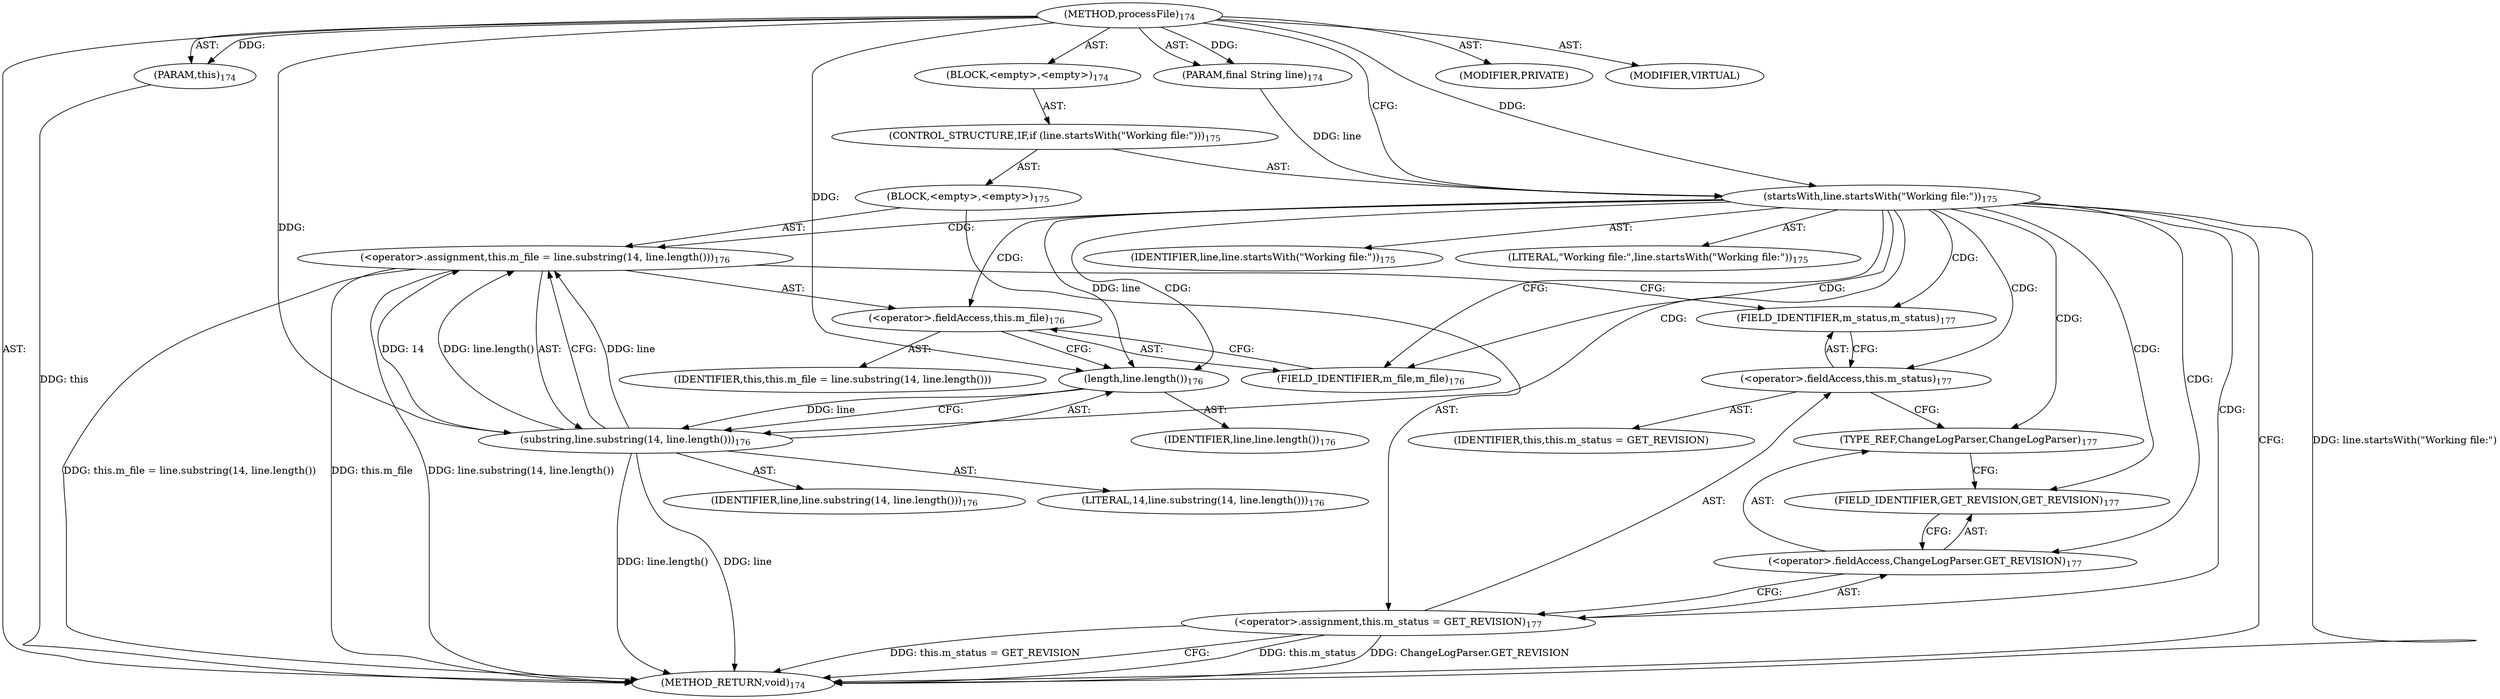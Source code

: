 digraph "processFile" {  
"111669149699" [label = <(METHOD,processFile)<SUB>174</SUB>> ]
"115964116999" [label = <(PARAM,this)<SUB>174</SUB>> ]
"115964117000" [label = <(PARAM,final String line)<SUB>174</SUB>> ]
"25769803790" [label = <(BLOCK,&lt;empty&gt;,&lt;empty&gt;)<SUB>174</SUB>> ]
"47244640267" [label = <(CONTROL_STRUCTURE,IF,if (line.startsWith(&quot;Working file:&quot;)))<SUB>175</SUB>> ]
"30064771130" [label = <(startsWith,line.startsWith(&quot;Working file:&quot;))<SUB>175</SUB>> ]
"68719476782" [label = <(IDENTIFIER,line,line.startsWith(&quot;Working file:&quot;))<SUB>175</SUB>> ]
"90194313222" [label = <(LITERAL,&quot;Working file:&quot;,line.startsWith(&quot;Working file:&quot;))<SUB>175</SUB>> ]
"25769803791" [label = <(BLOCK,&lt;empty&gt;,&lt;empty&gt;)<SUB>175</SUB>> ]
"30064771131" [label = <(&lt;operator&gt;.assignment,this.m_file = line.substring(14, line.length()))<SUB>176</SUB>> ]
"30064771132" [label = <(&lt;operator&gt;.fieldAccess,this.m_file)<SUB>176</SUB>> ]
"68719476783" [label = <(IDENTIFIER,this,this.m_file = line.substring(14, line.length()))> ]
"55834574867" [label = <(FIELD_IDENTIFIER,m_file,m_file)<SUB>176</SUB>> ]
"30064771133" [label = <(substring,line.substring(14, line.length()))<SUB>176</SUB>> ]
"68719476784" [label = <(IDENTIFIER,line,line.substring(14, line.length()))<SUB>176</SUB>> ]
"90194313223" [label = <(LITERAL,14,line.substring(14, line.length()))<SUB>176</SUB>> ]
"30064771134" [label = <(length,line.length())<SUB>176</SUB>> ]
"68719476785" [label = <(IDENTIFIER,line,line.length())<SUB>176</SUB>> ]
"30064771135" [label = <(&lt;operator&gt;.assignment,this.m_status = GET_REVISION)<SUB>177</SUB>> ]
"30064771136" [label = <(&lt;operator&gt;.fieldAccess,this.m_status)<SUB>177</SUB>> ]
"68719476786" [label = <(IDENTIFIER,this,this.m_status = GET_REVISION)> ]
"55834574868" [label = <(FIELD_IDENTIFIER,m_status,m_status)<SUB>177</SUB>> ]
"30064771137" [label = <(&lt;operator&gt;.fieldAccess,ChangeLogParser.GET_REVISION)<SUB>177</SUB>> ]
"180388626440" [label = <(TYPE_REF,ChangeLogParser,ChangeLogParser)<SUB>177</SUB>> ]
"55834574869" [label = <(FIELD_IDENTIFIER,GET_REVISION,GET_REVISION)<SUB>177</SUB>> ]
"133143986201" [label = <(MODIFIER,PRIVATE)> ]
"133143986202" [label = <(MODIFIER,VIRTUAL)> ]
"128849018883" [label = <(METHOD_RETURN,void)<SUB>174</SUB>> ]
  "111669149699" -> "115964116999"  [ label = "AST: "] 
  "111669149699" -> "115964117000"  [ label = "AST: "] 
  "111669149699" -> "25769803790"  [ label = "AST: "] 
  "111669149699" -> "133143986201"  [ label = "AST: "] 
  "111669149699" -> "133143986202"  [ label = "AST: "] 
  "111669149699" -> "128849018883"  [ label = "AST: "] 
  "25769803790" -> "47244640267"  [ label = "AST: "] 
  "47244640267" -> "30064771130"  [ label = "AST: "] 
  "47244640267" -> "25769803791"  [ label = "AST: "] 
  "30064771130" -> "68719476782"  [ label = "AST: "] 
  "30064771130" -> "90194313222"  [ label = "AST: "] 
  "25769803791" -> "30064771131"  [ label = "AST: "] 
  "25769803791" -> "30064771135"  [ label = "AST: "] 
  "30064771131" -> "30064771132"  [ label = "AST: "] 
  "30064771131" -> "30064771133"  [ label = "AST: "] 
  "30064771132" -> "68719476783"  [ label = "AST: "] 
  "30064771132" -> "55834574867"  [ label = "AST: "] 
  "30064771133" -> "68719476784"  [ label = "AST: "] 
  "30064771133" -> "90194313223"  [ label = "AST: "] 
  "30064771133" -> "30064771134"  [ label = "AST: "] 
  "30064771134" -> "68719476785"  [ label = "AST: "] 
  "30064771135" -> "30064771136"  [ label = "AST: "] 
  "30064771135" -> "30064771137"  [ label = "AST: "] 
  "30064771136" -> "68719476786"  [ label = "AST: "] 
  "30064771136" -> "55834574868"  [ label = "AST: "] 
  "30064771137" -> "180388626440"  [ label = "AST: "] 
  "30064771137" -> "55834574869"  [ label = "AST: "] 
  "30064771130" -> "128849018883"  [ label = "CFG: "] 
  "30064771130" -> "55834574867"  [ label = "CFG: "] 
  "30064771131" -> "55834574868"  [ label = "CFG: "] 
  "30064771135" -> "128849018883"  [ label = "CFG: "] 
  "30064771132" -> "30064771134"  [ label = "CFG: "] 
  "30064771133" -> "30064771131"  [ label = "CFG: "] 
  "30064771136" -> "180388626440"  [ label = "CFG: "] 
  "30064771137" -> "30064771135"  [ label = "CFG: "] 
  "55834574867" -> "30064771132"  [ label = "CFG: "] 
  "30064771134" -> "30064771133"  [ label = "CFG: "] 
  "55834574868" -> "30064771136"  [ label = "CFG: "] 
  "180388626440" -> "55834574869"  [ label = "CFG: "] 
  "55834574869" -> "30064771137"  [ label = "CFG: "] 
  "111669149699" -> "30064771130"  [ label = "CFG: "] 
  "115964116999" -> "128849018883"  [ label = "DDG: this"] 
  "30064771130" -> "128849018883"  [ label = "DDG: line.startsWith(&quot;Working file:&quot;)"] 
  "30064771131" -> "128849018883"  [ label = "DDG: this.m_file"] 
  "30064771133" -> "128849018883"  [ label = "DDG: line"] 
  "30064771133" -> "128849018883"  [ label = "DDG: line.length()"] 
  "30064771131" -> "128849018883"  [ label = "DDG: line.substring(14, line.length())"] 
  "30064771131" -> "128849018883"  [ label = "DDG: this.m_file = line.substring(14, line.length())"] 
  "30064771135" -> "128849018883"  [ label = "DDG: this.m_status"] 
  "30064771135" -> "128849018883"  [ label = "DDG: ChangeLogParser.GET_REVISION"] 
  "30064771135" -> "128849018883"  [ label = "DDG: this.m_status = GET_REVISION"] 
  "111669149699" -> "115964116999"  [ label = "DDG: "] 
  "111669149699" -> "115964117000"  [ label = "DDG: "] 
  "115964117000" -> "30064771130"  [ label = "DDG: line"] 
  "111669149699" -> "30064771130"  [ label = "DDG: "] 
  "30064771133" -> "30064771131"  [ label = "DDG: line"] 
  "30064771133" -> "30064771131"  [ label = "DDG: 14"] 
  "30064771133" -> "30064771131"  [ label = "DDG: line.length()"] 
  "30064771134" -> "30064771133"  [ label = "DDG: line"] 
  "111669149699" -> "30064771133"  [ label = "DDG: "] 
  "30064771130" -> "30064771134"  [ label = "DDG: line"] 
  "111669149699" -> "30064771134"  [ label = "DDG: "] 
  "30064771130" -> "55834574869"  [ label = "CDG: "] 
  "30064771130" -> "30064771131"  [ label = "CDG: "] 
  "30064771130" -> "30064771132"  [ label = "CDG: "] 
  "30064771130" -> "30064771133"  [ label = "CDG: "] 
  "30064771130" -> "30064771134"  [ label = "CDG: "] 
  "30064771130" -> "30064771135"  [ label = "CDG: "] 
  "30064771130" -> "30064771136"  [ label = "CDG: "] 
  "30064771130" -> "30064771137"  [ label = "CDG: "] 
  "30064771130" -> "180388626440"  [ label = "CDG: "] 
  "30064771130" -> "55834574867"  [ label = "CDG: "] 
  "30064771130" -> "55834574868"  [ label = "CDG: "] 
}
